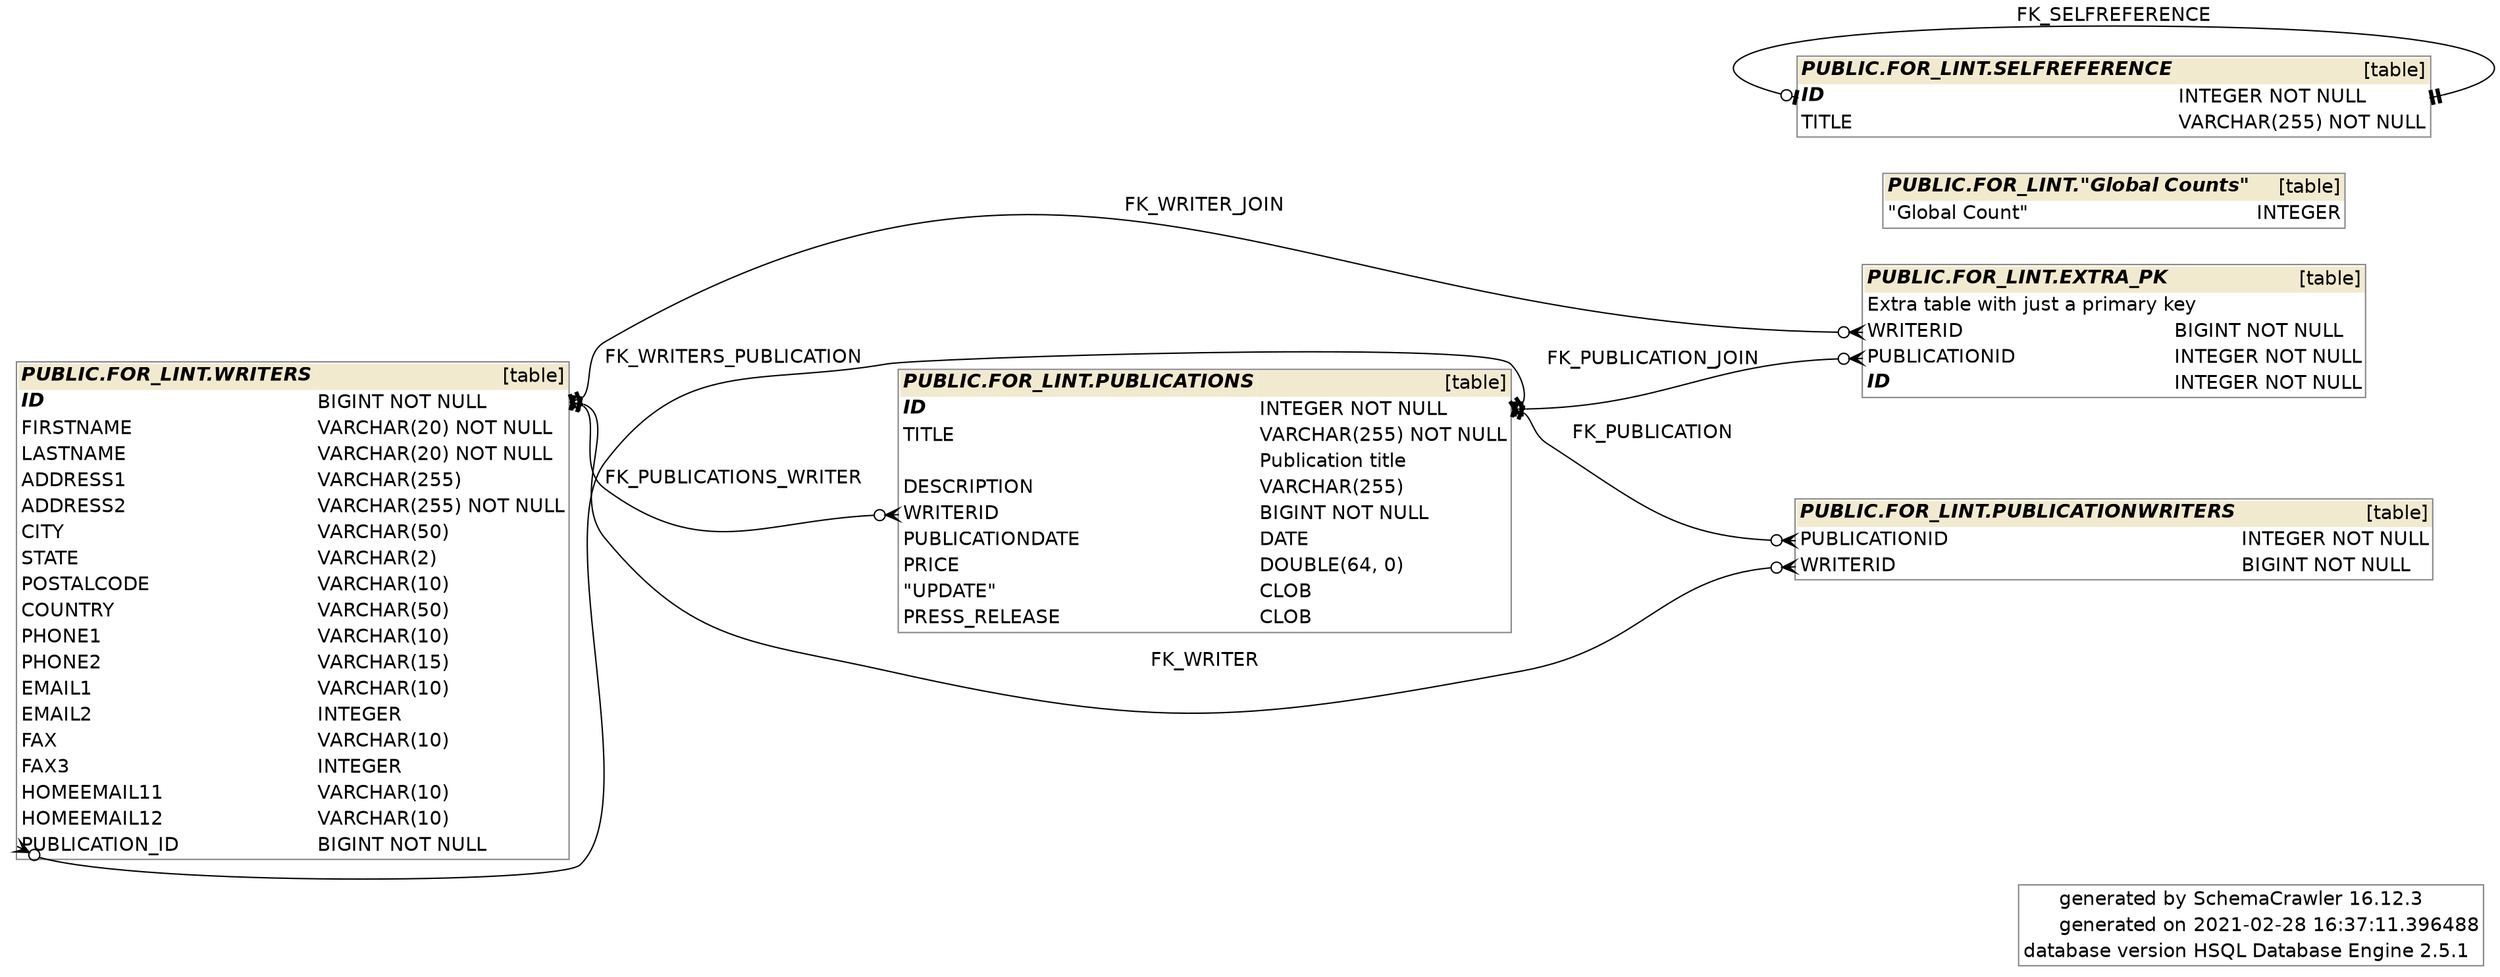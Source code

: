 digraph "SchemaCrawler_Diagram" {

  graph [
    fontname="Helvetica"
    labeljust="r"
    rankdir="RL"

  ];
  
  node [
    fontname="Helvetica"
    shape="none"

  ];
  
  edge [
    fontname="Helvetica"

  ];


  /* Title Block -=-=-=-=-=-=-=-=-=-=-=-=-=- */
  graph [ 
    label=<
      <table border="1" cellborder="0" cellspacing="0" color="#888888">
	<tr>
		<td align='right'>generated by</td>
		<td align='left'>SchemaCrawler 16.12.3</td>
	</tr>
	<tr>
		<td align='right'>generated on</td>
		<td align='left'>2021-02-28 16:37:11.396488</td>
	</tr>
	<tr>
		<td align='right'>database version</td>
		<td align='left'>HSQL Database Engine 2.5.1</td>
	</tr>
      </table>
    >
  ];

  /* PUBLIC.FOR_LINT.EXTRA_PK -=-=-=-=-=-=-=-=-=-=-=-=-=- */
  "extra_pk_6ff01a79" [
    label=<
      <table border="1" cellborder="0" cellspacing="0" color="#888888">
	<tr>
		<td colspan='2' bgcolor='#F2EACE' align='left'><b><i>PUBLIC.FOR_LINT.EXTRA_PK</i></b></td>
		<td bgcolor='#F2EACE' align='right'>[table]</td>
	</tr>
	<tr>
		<td colspan='3' align='left'>Extra table with just a primary key</td>
	</tr>
	<tr>
		<td port='writerid_4eaa8575.start' align='left'>WRITERID</td>
		<td align='left'> </td>
		<td port='writerid_4eaa8575.end' align='left'>BIGINT NOT NULL</td>
	</tr>
	<tr>
		<td port='publicationid_72d20ce.start' align='left'>PUBLICATIONID</td>
		<td align='left'> </td>
		<td port='publicationid_72d20ce.end' align='left'>INTEGER NOT NULL</td>
	</tr>
	<tr>
		<td port='id_8e133dc2.start' align='left'><b><i>ID</i></b></td>
		<td align='left'> </td>
		<td port='id_8e133dc2.end' align='left'>INTEGER NOT NULL</td>
	</tr>
      </table>
    >
  ];



  /* PUBLIC.FOR_LINT."Global Counts" -=-=-=-=-=-=-=-=-=-=-=-=-=- */
  "globalcounts_3c0c9230" [
    label=<
      <table border="1" cellborder="0" cellspacing="0" color="#888888">
	<tr>
		<td colspan='2' bgcolor='#F2EACE' align='left'><b><i>PUBLIC.FOR_LINT."Global Counts"</i></b></td>
		<td bgcolor='#F2EACE' align='right'>[table]</td>
	</tr>
	<tr>
		<td port='globalcount_ce42fa22.start' align='left'>"Global Count"</td>
		<td align='left'> </td>
		<td port='globalcount_ce42fa22.end' align='left'>INTEGER</td>
	</tr>
      </table>
    >
  ];



  /* PUBLIC.FOR_LINT.PUBLICATIONS -=-=-=-=-=-=-=-=-=-=-=-=-=- */
  "publications_6ef89996" [
    label=<
      <table border="1" cellborder="0" cellspacing="0" color="#888888">
	<tr>
		<td colspan='2' bgcolor='#F2EACE' align='left'><b><i>PUBLIC.FOR_LINT.PUBLICATIONS</i></b></td>
		<td bgcolor='#F2EACE' align='right'>[table]</td>
	</tr>
	<tr>
		<td port='id_701aa245.start' align='left'><b><i>ID</i></b></td>
		<td align='left'> </td>
		<td port='id_701aa245.end' align='left'>INTEGER NOT NULL</td>
	</tr>
	<tr>
		<td port='title_74dcc362.start' align='left'>TITLE</td>
		<td align='left'> </td>
		<td port='title_74dcc362.end' align='left'>VARCHAR(255) NOT NULL</td>
	</tr>
	<tr>
		<td align='left'></td>
		<td align='left'> </td>
		<td align='left'>Publication title</td>
	</tr>
	<tr>
		<td port='description_89a3b106.start' align='left'>DESCRIPTION</td>
		<td align='left'> </td>
		<td port='description_89a3b106.end' align='left'>VARCHAR(255)</td>
	</tr>
	<tr>
		<td port='writerid_30b1e9f8.start' align='left'>WRITERID</td>
		<td align='left'> </td>
		<td port='writerid_30b1e9f8.end' align='left'>BIGINT NOT NULL</td>
	</tr>
	<tr>
		<td port='publicationdate_a67d0e4.start' align='left'>PUBLICATIONDATE</td>
		<td align='left'> </td>
		<td port='publicationdate_a67d0e4.end' align='left'>DATE</td>
	</tr>
	<tr>
		<td port='price_74a85253.start' align='left'>PRICE</td>
		<td align='left'> </td>
		<td port='price_74a85253.end' align='left'>DOUBLE(64, 0)</td>
	</tr>
	<tr>
		<td port='update_5adc5f3.start' align='left'>"UPDATE"</td>
		<td align='left'> </td>
		<td port='update_5adc5f3.end' align='left'>CLOB</td>
	</tr>
	<tr>
		<td port='press_release_cff3ccf5.start' align='left'>PRESS_RELEASE</td>
		<td align='left'> </td>
		<td port='press_release_cff3ccf5.end' align='left'>CLOB</td>
	</tr>
      </table>
    >
  ];

  "extra_pk_6ff01a79":"publicationid_72d20ce.start":w -> "publications_6ef89996":"id_701aa245.end":e [label=<FK_PUBLICATION_JOIN> style="solid" dir="both" arrowhead="teetee" arrowtail="crowodot"];
  "publicationwriters_f68ea883":"publicationid_54605404.start":w -> "publications_6ef89996":"id_701aa245.end":e [label=<FK_PUBLICATION> style="solid" dir="both" arrowhead="teetee" arrowtail="crowodot"];
  "writers_3778840f":"publication_id_61bbe9ff.start":w -> "publications_6ef89996":"id_701aa245.end":e [label=<FK_WRITERS_PUBLICATION> style="solid" dir="both" arrowhead="teetee" arrowtail="crowodot"];


  /* PUBLIC.FOR_LINT.PUBLICATIONWRITERS -=-=-=-=-=-=-=-=-=-=-=-=-=- */
  "publicationwriters_f68ea883" [
    label=<
      <table border="1" cellborder="0" cellspacing="0" color="#888888">
	<tr>
		<td colspan='2' bgcolor='#F2EACE' align='left'><b><i>PUBLIC.FOR_LINT.PUBLICATIONWRITERS</i></b></td>
		<td bgcolor='#F2EACE' align='right'>[table]</td>
	</tr>
	<tr>
		<td port='publicationid_54605404.start' align='left'>PUBLICATIONID</td>
		<td align='left'> </td>
		<td port='publicationid_54605404.end' align='left'>INTEGER NOT NULL</td>
	</tr>
	<tr>
		<td port='writerid_9bddb8ab.start' align='left'>WRITERID</td>
		<td align='left'> </td>
		<td port='writerid_9bddb8ab.end' align='left'>BIGINT NOT NULL</td>
	</tr>
      </table>
    >
  ];



  /* PUBLIC.FOR_LINT.SELFREFERENCE -=-=-=-=-=-=-=-=-=-=-=-=-=- */
  "selfreference_836b0b2e" [
    label=<
      <table border="1" cellborder="0" cellspacing="0" color="#888888">
	<tr>
		<td colspan='2' bgcolor='#F2EACE' align='left'><b><i>PUBLIC.FOR_LINT.SELFREFERENCE</i></b></td>
		<td bgcolor='#F2EACE' align='right'>[table]</td>
	</tr>
	<tr>
		<td port='id_e9f663ad.start' align='left'><b><i>ID</i></b></td>
		<td align='left'> </td>
		<td port='id_e9f663ad.end' align='left'>INTEGER NOT NULL</td>
	</tr>
	<tr>
		<td port='title_eeb884ca.start' align='left'>TITLE</td>
		<td align='left'> </td>
		<td port='title_eeb884ca.end' align='left'>VARCHAR(255) NOT NULL</td>
	</tr>
      </table>
    >
  ];

  "selfreference_836b0b2e":"id_e9f663ad.start":w -> "selfreference_836b0b2e":"id_e9f663ad.end":e [label=<FK_SELFREFERENCE> style="solid" dir="both" arrowhead="teetee" arrowtail="teeodot"];


  /* PUBLIC.FOR_LINT.WRITERS -=-=-=-=-=-=-=-=-=-=-=-=-=- */
  "writers_3778840f" [
    label=<
      <table border="1" cellborder="0" cellspacing="0" color="#888888">
	<tr>
		<td colspan='2' bgcolor='#F2EACE' align='left'><b><i>PUBLIC.FOR_LINT.WRITERS</i></b></td>
		<td bgcolor='#F2EACE' align='right'>[table]</td>
	</tr>
	<tr>
		<td port='id_b79806ec.start' align='left'><b><i>ID</i></b></td>
		<td align='left'> </td>
		<td port='id_b79806ec.end' align='left'>BIGINT NOT NULL</td>
	</tr>
	<tr>
		<td port='firstname_65a982ec.start' align='left'>FIRSTNAME</td>
		<td align='left'> </td>
		<td port='firstname_65a982ec.end' align='left'>VARCHAR(20) NOT NULL</td>
	</tr>
	<tr>
		<td port='lastname_8f4cbff2.start' align='left'>LASTNAME</td>
		<td align='left'> </td>
		<td port='lastname_8f4cbff2.end' align='left'>VARCHAR(20) NOT NULL</td>
	</tr>
	<tr>
		<td port='address1_9d99d0ae.start' align='left'>ADDRESS1</td>
		<td align='left'> </td>
		<td port='address1_9d99d0ae.end' align='left'>VARCHAR(255)</td>
	</tr>
	<tr>
		<td port='address2_9d99d0af.start' align='left'>ADDRESS2</td>
		<td align='left'> </td>
		<td port='address2_9d99d0af.end' align='left'>VARCHAR(255) NOT NULL</td>
	</tr>
	<tr>
		<td port='city_b7b78f3c.start' align='left'>CITY</td>
		<td align='left'> </td>
		<td port='city_b7b78f3c.end' align='left'>VARCHAR(50)</td>
	</tr>
	<tr>
		<td port='state_bc50ca42.start' align='left'>STATE</td>
		<td align='left'> </td>
		<td port='state_bc50ca42.end' align='left'>VARCHAR(2)</td>
	</tr>
	<tr>
		<td port='postalcode_4c703709.start' align='left'>POSTALCODE</td>
		<td align='left'> </td>
		<td port='postalcode_4c703709.end' align='left'>VARCHAR(10)</td>
	</tr>
	<tr>
		<td port='country_1b7ae147.start' align='left'>COUNTRY</td>
		<td align='left'> </td>
		<td port='country_1b7ae147.end' align='left'>VARCHAR(50)</td>
	</tr>
	<tr>
		<td port='phone1_44376274.start' align='left'>PHONE1</td>
		<td align='left'> </td>
		<td port='phone1_44376274.end' align='left'>VARCHAR(10)</td>
	</tr>
	<tr>
		<td port='phone2_44376275.start' align='left'>PHONE2</td>
		<td align='left'> </td>
		<td port='phone2_44376275.end' align='left'>VARCHAR(15)</td>
	</tr>
	<tr>
		<td port='email1_31b21a06.start' align='left'>EMAIL1</td>
		<td align='left'> </td>
		<td port='email1_31b21a06.end' align='left'>VARCHAR(10)</td>
	</tr>
	<tr>
		<td port='email2_31b21a07.start' align='left'>EMAIL2</td>
		<td align='left'> </td>
		<td port='email2_31b21a07.end' align='left'>INTEGER</td>
	</tr>
	<tr>
		<td port='fax_b7990cce.start' align='left'>FAX</td>
		<td align='left'> </td>
		<td port='fax_b7990cce.end' align='left'>VARCHAR(10)</td>
	</tr>
	<tr>
		<td port='fax3_b7b8cea7.start' align='left'>FAX3</td>
		<td align='left'> </td>
		<td port='fax3_b7b8cea7.end' align='left'>INTEGER</td>
	</tr>
	<tr>
		<td port='homeemail11_5c0412ae.start' align='left'>HOMEEMAIL11</td>
		<td align='left'> </td>
		<td port='homeemail11_5c0412ae.end' align='left'>VARCHAR(10)</td>
	</tr>
	<tr>
		<td port='homeemail12_5c0412af.start' align='left'>HOMEEMAIL12</td>
		<td align='left'> </td>
		<td port='homeemail12_5c0412af.end' align='left'>VARCHAR(10)</td>
	</tr>
	<tr>
		<td port='publication_id_61bbe9ff.start' align='left'>PUBLICATION_ID</td>
		<td align='left'> </td>
		<td port='publication_id_61bbe9ff.end' align='left'>BIGINT NOT NULL</td>
	</tr>
      </table>
    >
  ];

  "extra_pk_6ff01a79":"writerid_4eaa8575.start":w -> "writers_3778840f":"id_b79806ec.end":e [label=<FK_WRITER_JOIN> style="solid" dir="both" arrowhead="teetee" arrowtail="crowodot"];
  "publications_6ef89996":"writerid_30b1e9f8.start":w -> "writers_3778840f":"id_b79806ec.end":e [label=<FK_PUBLICATIONS_WRITER> style="solid" dir="both" arrowhead="teetee" arrowtail="crowodot"];
  "publicationwriters_f68ea883":"writerid_9bddb8ab.start":w -> "writers_3778840f":"id_b79806ec.end":e [label=<FK_WRITER> style="solid" dir="both" arrowhead="teetee" arrowtail="crowodot"];


}
